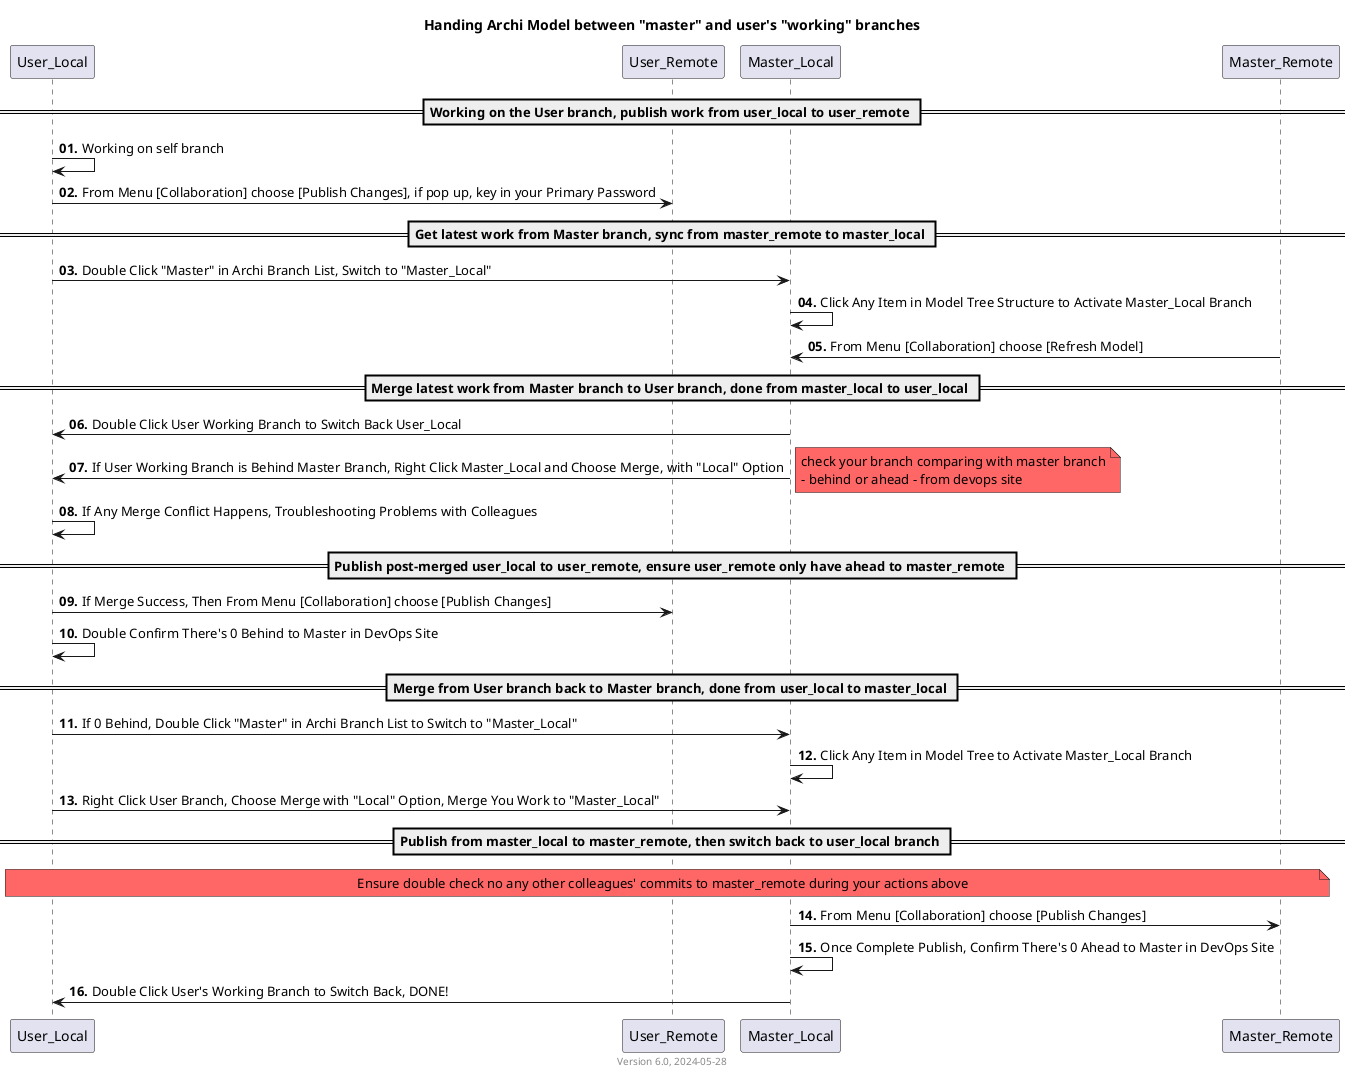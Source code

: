 @startuml

title Handing Archi Model between "master" and user's "working" branches

footer Version 6.0, 2024-05-28

autonumber "<b>00."

== Working on the User branch, publish work from user_local to user_remote ==
User_Local -> User_Local: Working on self branch
User_Local -> User_Remote: From Menu [Collaboration] choose [Publish Changes], if pop up, key in your Primary Password

== Get latest work from Master branch, sync from master_remote to master_local ==
User_Local -> Master_Local: Double Click "Master" in Archi Branch List, Switch to "Master_Local"
Master_Local -> Master_Local: Click Any Item in Model Tree Structure to Activate Master_Local Branch
Master_Remote -> Master_Local: From Menu [Collaboration] choose [Refresh Model]

== Merge latest work from Master branch to User branch, done from master_local to user_local ==
Master_Local -> User_Local: Double Click User Working Branch to Switch Back User_Local
Master_Local -> User_Local: If User Working Branch is Behind Master Branch, Right Click Master_Local and Choose Merge, with "Local" Option
note right  #FF6666
    check your branch comparing with master branch
    - behind or ahead - from devops site
end note
User_Local -> User_Local: If Any Merge Conflict Happens, Troubleshooting Problems with Colleagues

== Publish post-merged user_local to user_remote, ensure user_remote only have ahead to master_remote ==
User_Local -> User_Remote: If Merge Success, Then From Menu [Collaboration] choose [Publish Changes]
User_Local -> User_Local: Double Confirm There's 0 Behind to Master in DevOps Site

== Merge from User branch back to Master branch, done from user_local to master_local ==
User_Local -> Master_Local: If 0 Behind, Double Click "Master" in Archi Branch List to Switch to "Master_Local"
Master_Local -> Master_Local: Click Any Item in Model Tree to Activate Master_Local Branch
User_Local -> Master_Local: Right Click User Branch, Choose Merge with "Local" Option, Merge You Work to "Master_Local"

== Publish from master_local to master_remote, then switch back to user_local branch ==
note across #FF6666
    Ensure double check no any other colleagues' commits to master_remote during your actions above
end note
Master_Local -> Master_Remote: From Menu [Collaboration] choose [Publish Changes]
Master_Local -> Master_Local: Once Complete Publish, Confirm There's 0 Ahead to Master in DevOps Site
Master_Local -> User_Local: Double Click User's Working Branch to Switch Back, DONE!

@enduml